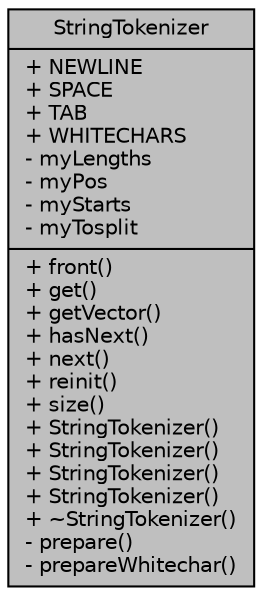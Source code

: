 digraph "StringTokenizer"
{
  edge [fontname="Helvetica",fontsize="10",labelfontname="Helvetica",labelfontsize="10"];
  node [fontname="Helvetica",fontsize="10",shape=record];
  Node1 [label="{StringTokenizer\n|+ NEWLINE\l+ SPACE\l+ TAB\l+ WHITECHARS\l- myLengths\l- myPos\l- myStarts\l- myTosplit\l|+ front()\l+ get()\l+ getVector()\l+ hasNext()\l+ next()\l+ reinit()\l+ size()\l+ StringTokenizer()\l+ StringTokenizer()\l+ StringTokenizer()\l+ StringTokenizer()\l+ ~StringTokenizer()\l- prepare()\l- prepareWhitechar()\l}",height=0.2,width=0.4,color="black", fillcolor="grey75", style="filled", fontcolor="black"];
}
